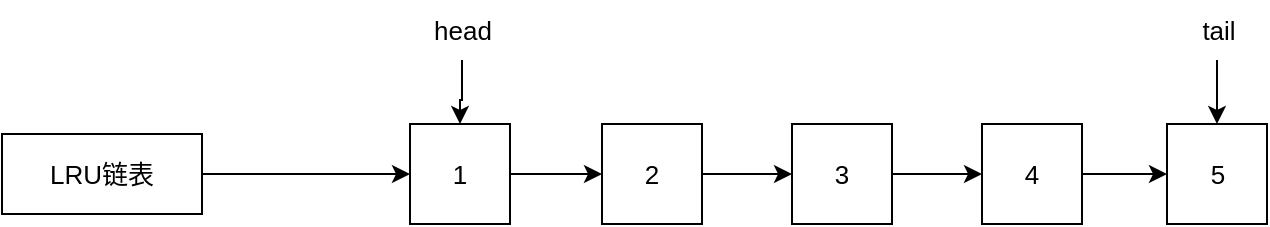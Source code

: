 <mxfile version="24.0.7" type="github">
  <diagram name="第 1 页" id="JICsA3OnDITFlrl4TZmo">
    <mxGraphModel dx="1247" dy="1146" grid="1" gridSize="10" guides="1" tooltips="1" connect="1" arrows="1" fold="1" page="1" pageScale="1" pageWidth="827" pageHeight="1169" math="0" shadow="0">
      <root>
        <mxCell id="0" />
        <mxCell id="1" parent="0" />
        <mxCell id="tHmg9VfuHh7ciGgWM9wT-1" style="edgeStyle=orthogonalEdgeStyle;rounded=0;orthogonalLoop=1;jettySize=auto;html=1;exitX=1;exitY=0.5;exitDx=0;exitDy=0;fontSize=13;" edge="1" parent="1" source="tHmg9VfuHh7ciGgWM9wT-2" target="tHmg9VfuHh7ciGgWM9wT-4">
          <mxGeometry relative="1" as="geometry" />
        </mxCell>
        <mxCell id="tHmg9VfuHh7ciGgWM9wT-2" value="1" style="whiteSpace=wrap;html=1;aspect=fixed;fontSize=13;" vertex="1" parent="1">
          <mxGeometry x="1154" y="962" width="50" height="50" as="geometry" />
        </mxCell>
        <mxCell id="tHmg9VfuHh7ciGgWM9wT-3" style="edgeStyle=orthogonalEdgeStyle;rounded=0;orthogonalLoop=1;jettySize=auto;html=1;exitX=1;exitY=0.5;exitDx=0;exitDy=0;entryX=0;entryY=0.5;entryDx=0;entryDy=0;fontSize=13;" edge="1" parent="1" source="tHmg9VfuHh7ciGgWM9wT-4" target="tHmg9VfuHh7ciGgWM9wT-6">
          <mxGeometry relative="1" as="geometry" />
        </mxCell>
        <mxCell id="tHmg9VfuHh7ciGgWM9wT-4" value="2" style="whiteSpace=wrap;html=1;aspect=fixed;fontSize=13;" vertex="1" parent="1">
          <mxGeometry x="1250" y="962" width="50" height="50" as="geometry" />
        </mxCell>
        <mxCell id="tHmg9VfuHh7ciGgWM9wT-5" style="edgeStyle=orthogonalEdgeStyle;rounded=0;orthogonalLoop=1;jettySize=auto;html=1;exitX=1;exitY=0.5;exitDx=0;exitDy=0;entryX=0;entryY=0.5;entryDx=0;entryDy=0;fontSize=13;" edge="1" parent="1" source="tHmg9VfuHh7ciGgWM9wT-6" target="tHmg9VfuHh7ciGgWM9wT-8">
          <mxGeometry relative="1" as="geometry" />
        </mxCell>
        <mxCell id="tHmg9VfuHh7ciGgWM9wT-6" value="3" style="whiteSpace=wrap;html=1;aspect=fixed;fontSize=13;" vertex="1" parent="1">
          <mxGeometry x="1345" y="962" width="50" height="50" as="geometry" />
        </mxCell>
        <mxCell id="tHmg9VfuHh7ciGgWM9wT-7" style="edgeStyle=orthogonalEdgeStyle;rounded=0;orthogonalLoop=1;jettySize=auto;html=1;exitX=1;exitY=0.5;exitDx=0;exitDy=0;entryX=0;entryY=0.5;entryDx=0;entryDy=0;fontSize=13;" edge="1" parent="1" source="tHmg9VfuHh7ciGgWM9wT-8" target="tHmg9VfuHh7ciGgWM9wT-9">
          <mxGeometry relative="1" as="geometry" />
        </mxCell>
        <mxCell id="tHmg9VfuHh7ciGgWM9wT-8" value="4" style="whiteSpace=wrap;html=1;aspect=fixed;fontSize=13;" vertex="1" parent="1">
          <mxGeometry x="1440" y="962" width="50" height="50" as="geometry" />
        </mxCell>
        <mxCell id="tHmg9VfuHh7ciGgWM9wT-9" value="5" style="whiteSpace=wrap;html=1;aspect=fixed;fontSize=13;" vertex="1" parent="1">
          <mxGeometry x="1532.5" y="962" width="50" height="50" as="geometry" />
        </mxCell>
        <mxCell id="tHmg9VfuHh7ciGgWM9wT-10" style="edgeStyle=orthogonalEdgeStyle;rounded=0;orthogonalLoop=1;jettySize=auto;html=1;exitX=1;exitY=0.5;exitDx=0;exitDy=0;fontSize=13;" edge="1" parent="1" source="tHmg9VfuHh7ciGgWM9wT-11" target="tHmg9VfuHh7ciGgWM9wT-2">
          <mxGeometry relative="1" as="geometry" />
        </mxCell>
        <mxCell id="tHmg9VfuHh7ciGgWM9wT-11" value="LRU链表" style="rounded=0;whiteSpace=wrap;html=1;fontSize=13;" vertex="1" parent="1">
          <mxGeometry x="950" y="967" width="100" height="40" as="geometry" />
        </mxCell>
        <mxCell id="tHmg9VfuHh7ciGgWM9wT-12" value="" style="edgeStyle=orthogonalEdgeStyle;rounded=0;orthogonalLoop=1;jettySize=auto;html=1;fontSize=13;" edge="1" parent="1" source="tHmg9VfuHh7ciGgWM9wT-13" target="tHmg9VfuHh7ciGgWM9wT-2">
          <mxGeometry relative="1" as="geometry" />
        </mxCell>
        <mxCell id="tHmg9VfuHh7ciGgWM9wT-13" value="head" style="text;html=1;align=center;verticalAlign=middle;resizable=0;points=[];autosize=1;strokeColor=none;fillColor=none;fontSize=13;" vertex="1" parent="1">
          <mxGeometry x="1155" y="900" width="50" height="30" as="geometry" />
        </mxCell>
        <mxCell id="tHmg9VfuHh7ciGgWM9wT-14" value="" style="edgeStyle=orthogonalEdgeStyle;rounded=0;orthogonalLoop=1;jettySize=auto;html=1;fontSize=13;" edge="1" parent="1" source="tHmg9VfuHh7ciGgWM9wT-15" target="tHmg9VfuHh7ciGgWM9wT-9">
          <mxGeometry relative="1" as="geometry" />
        </mxCell>
        <mxCell id="tHmg9VfuHh7ciGgWM9wT-15" value="tail" style="text;html=1;align=center;verticalAlign=middle;resizable=0;points=[];autosize=1;strokeColor=none;fillColor=none;fontSize=13;" vertex="1" parent="1">
          <mxGeometry x="1537.5" y="900" width="40" height="30" as="geometry" />
        </mxCell>
      </root>
    </mxGraphModel>
  </diagram>
</mxfile>
